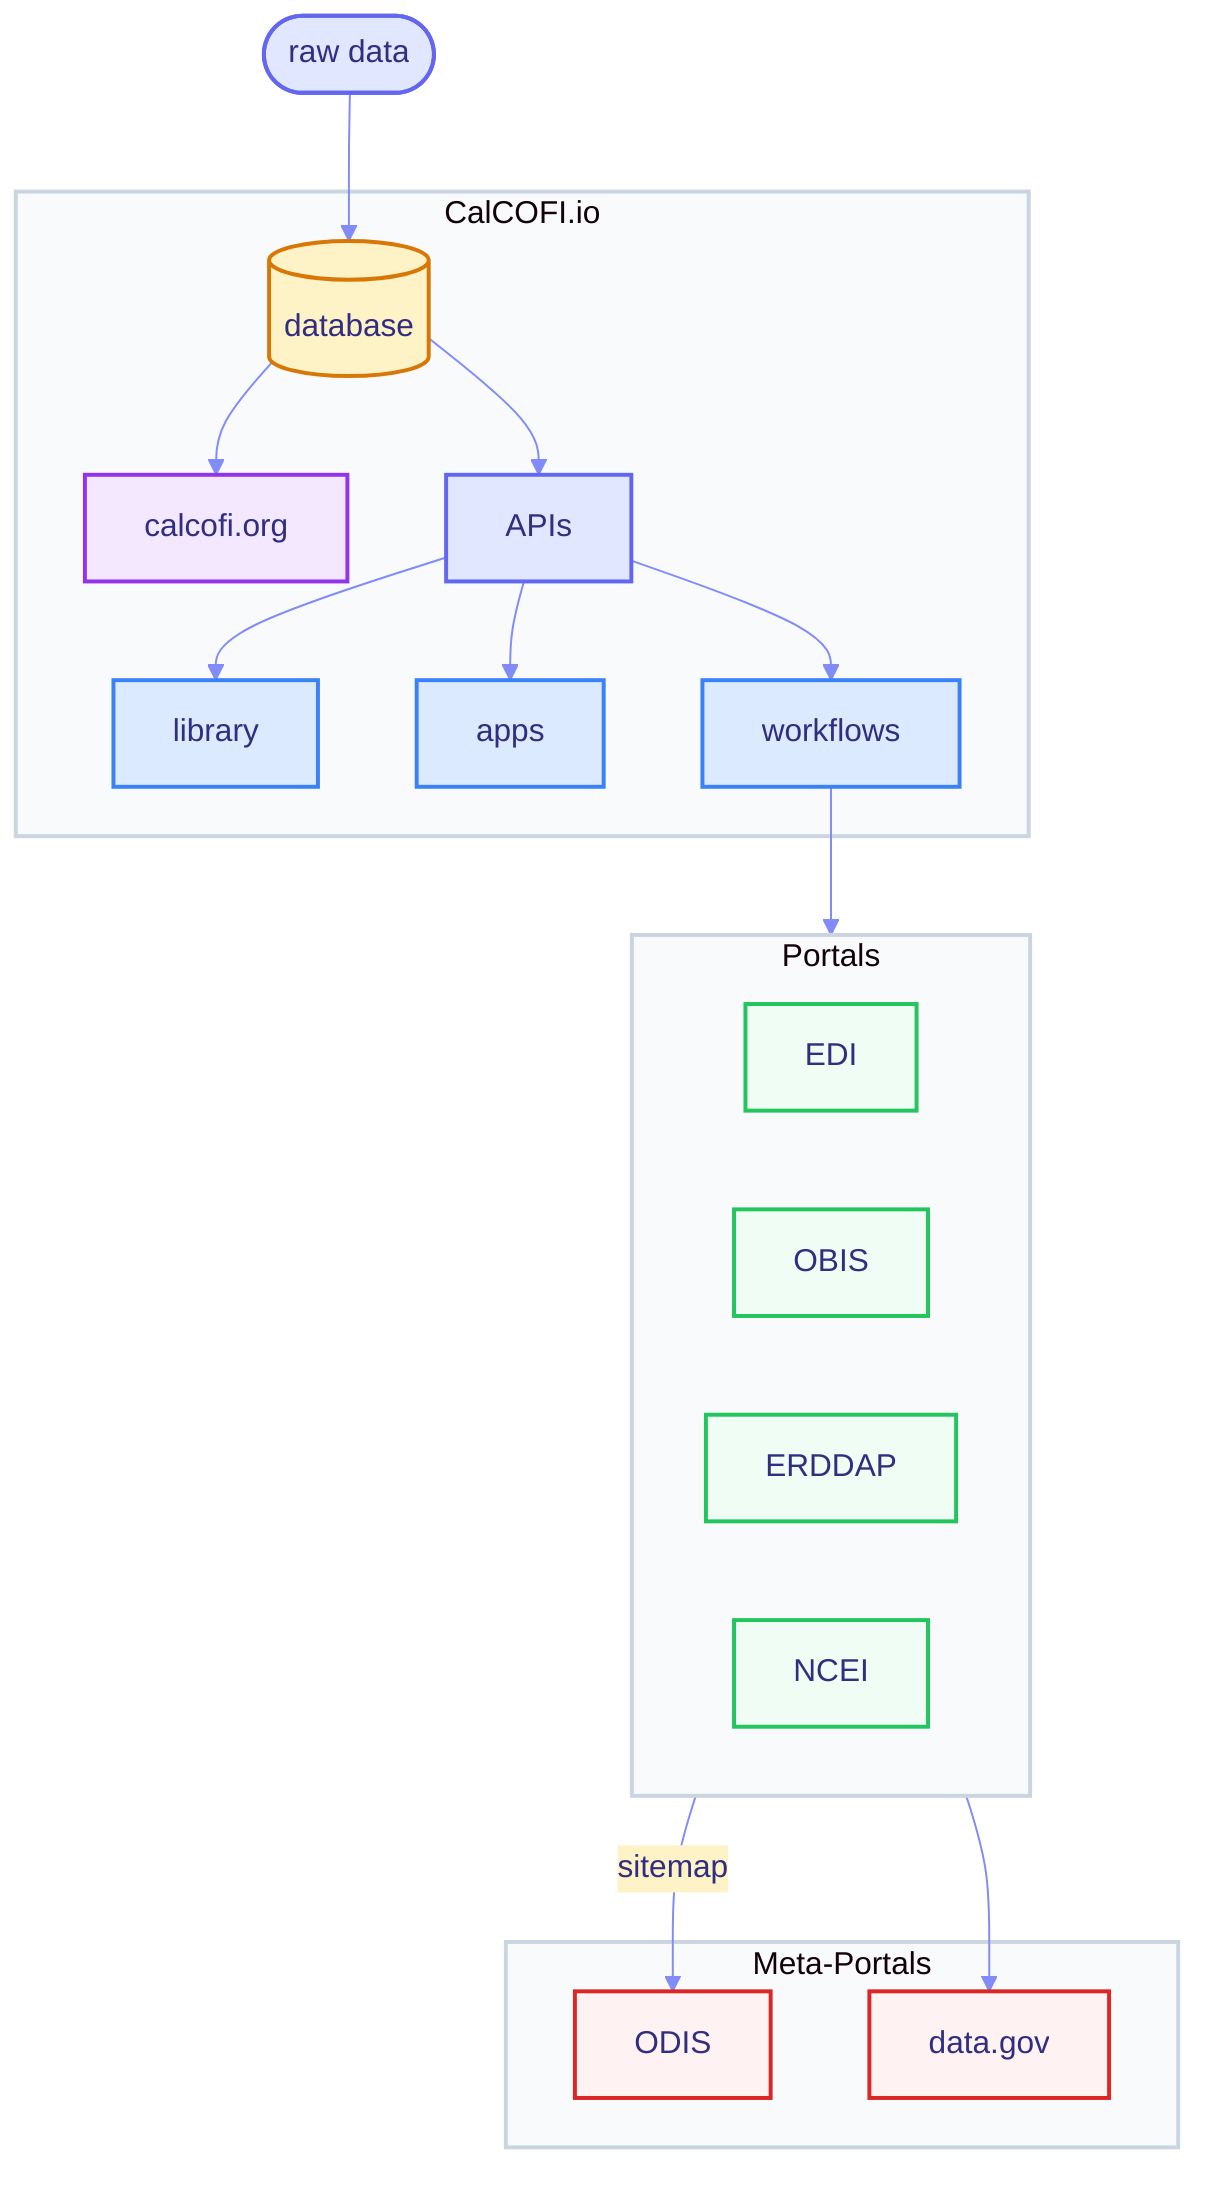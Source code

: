 %%{init: {
  'theme': 'base',
  'themeVariables': {
    'primaryColor': '#E0E7FF',
    'primaryTextColor': '#312E81',
    'primaryBorderColor': '#6366F1',
    'lineColor': '#818CF8',
    'secondaryColor': '#FEF3C7',
    'tertiaryColor': '#ECFDF5'
  }
}}%%

graph TD
  %% nodes with styles
  raw([raw data]):::source

  subgraph calcofi[CalCOFI.io]
    db[(database)]:::database
    web[calcofi.org]:::website
    api[APIs]:::api
    lib[library]:::code
    app[apps]:::code
    flow[workflows]:::code
  end

  subgraph portals[Portals]
    edi[EDI]:::portal
    obis[OBIS]:::portal
    erddap[ERDDAP]:::portal
    ncei[NCEI]:::portal
  end

  subgraph meta[Meta-Portals]
    odis[ODIS]:::metaportal
    datagov[data.gov]:::metaportal
  end

  %% edges
  raw --> db
  db  --> api
  db  --> web
  api --> lib
  api --> app
  api --> flow
  flow  --> portals
  portals -->|sitemap| odis
  portals --> datagov

  %% Custom styles
  classDef source fill:#E0E7FF,stroke:#6366F1,stroke-width:2px
  classDef database fill:#FEF3C7,stroke:#D97706,stroke-width:2px
  classDef website fill:#F3E8FF,stroke:#9333EA,stroke-width:2px
  classDef api fill:#E0E7FF,stroke:#6366F1,stroke-width:2px
  classDef code fill:#DBEAFE,stroke:#3B82F6,stroke-width:2px
  classDef portal fill:#F0FDF4,stroke:#22C55E,stroke-width:2px
  classDef metaportal fill:#FEF2F2,stroke:#DC2626,stroke-width:2px

  %% Style subgraphs
  style calcofi fill:#F8FAFC,stroke:#CBD5E1,stroke-width:2px
  style portals fill:#F8FAFC,stroke:#CBD5E1,stroke-width:2px
  style meta fill:#F8FAFC,stroke:#CBD5E1,stroke-width:2px